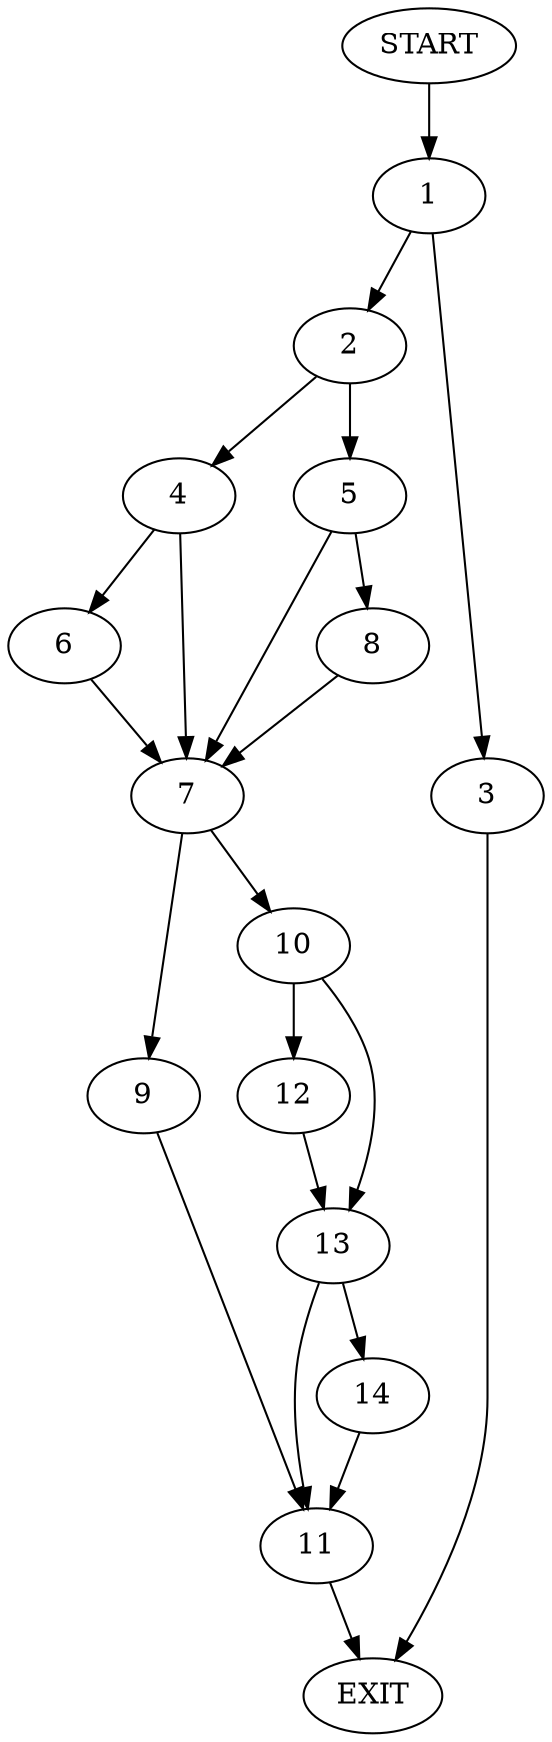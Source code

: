 digraph {
0 [label="START"]
15 [label="EXIT"]
0 -> 1
1 -> 2
1 -> 3
3 -> 15
2 -> 4
2 -> 5
4 -> 6
4 -> 7
5 -> 7
5 -> 8
7 -> 9
7 -> 10
6 -> 7
8 -> 7
9 -> 11
10 -> 12
10 -> 13
11 -> 15
12 -> 13
13 -> 11
13 -> 14
14 -> 11
}
